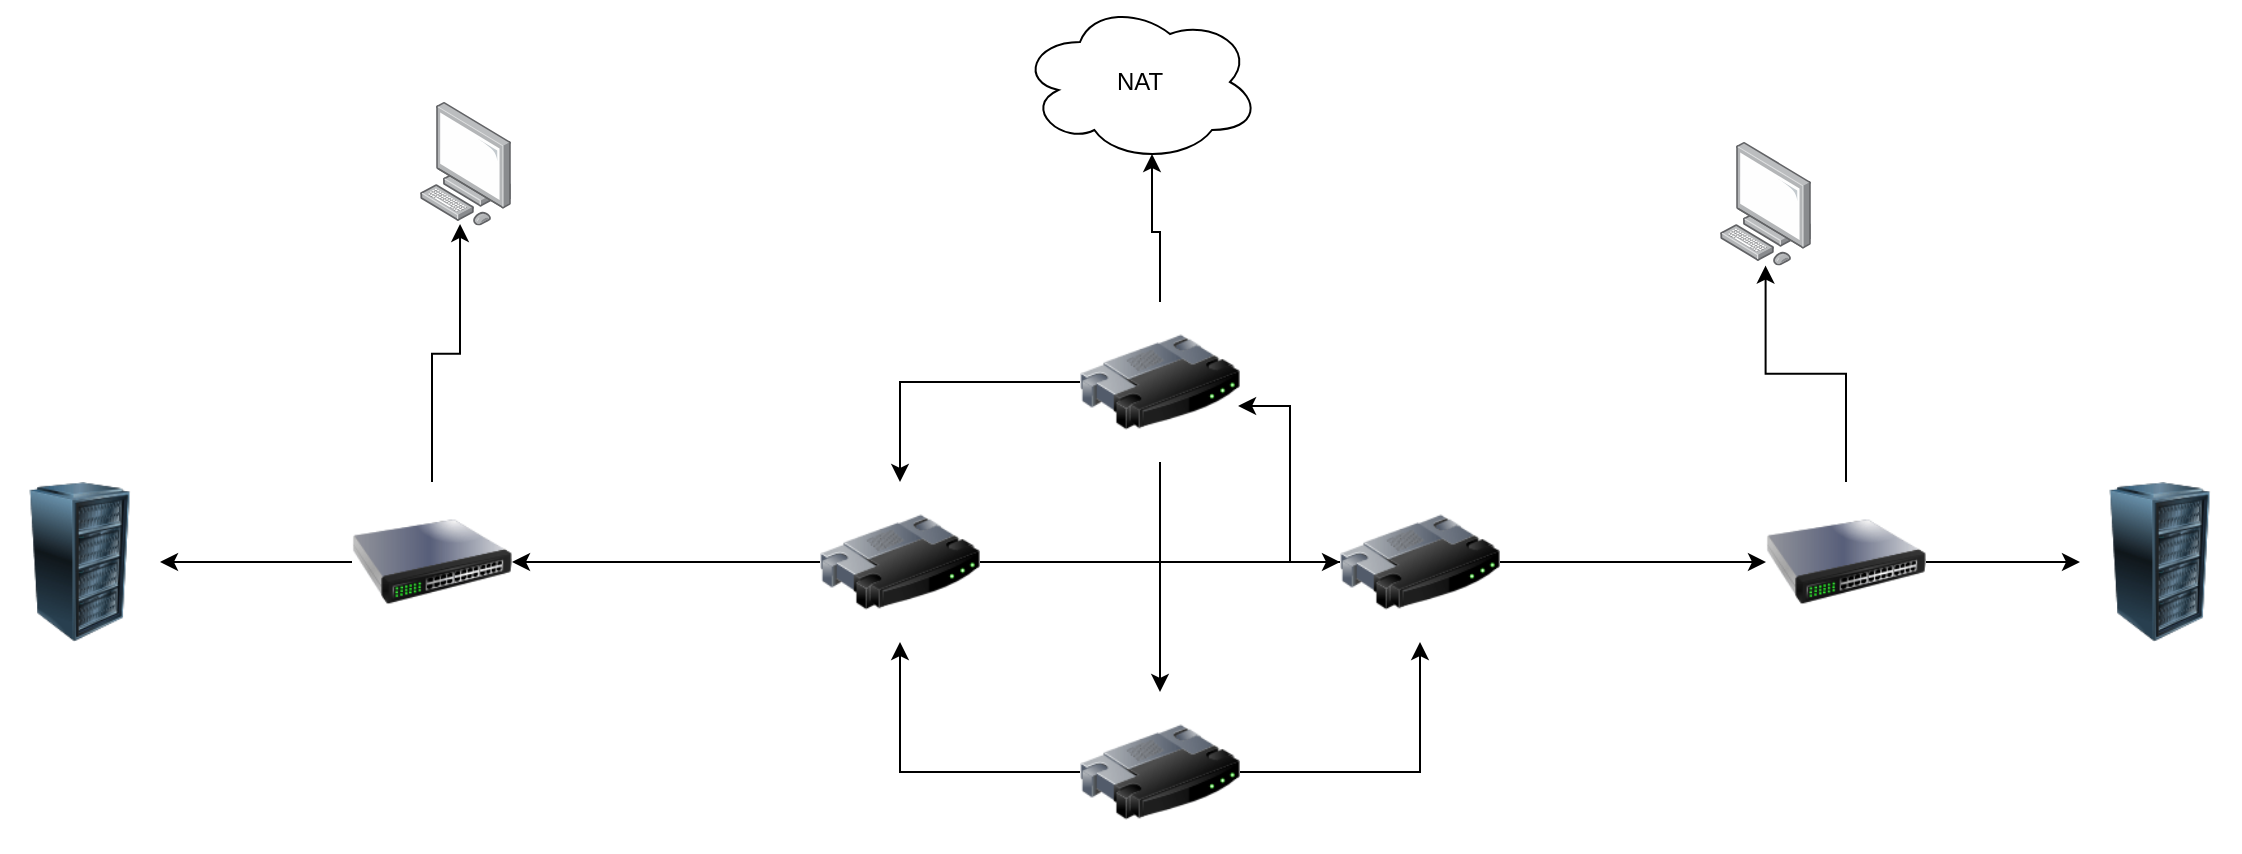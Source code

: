 <mxfile version="12.3.2" type="gitlab" pages="1">
  <diagram name="Page-1" id="c37626ed-c26b-45fb-9056-f9ebc6bb27b6">
    <mxGraphModel dx="1176" dy="805" grid="1" gridSize="10" guides="1" tooltips="1" connect="1" arrows="1" fold="1" page="1" pageScale="1" pageWidth="1400" pageHeight="850" background="#ffffff" math="0" shadow="0">
      <root>
        <mxCell id="0"/>
        <mxCell id="1" parent="0"/>
        <mxCell id="_vRwd4Q6oaDm9BluBOAR-1" value="&lt;div&gt;NAT&lt;/div&gt;" style="ellipse;shape=cloud;whiteSpace=wrap;html=1;" vertex="1" parent="1">
          <mxGeometry x="810" y="80" width="120" height="80" as="geometry"/>
        </mxCell>
        <mxCell id="_vRwd4Q6oaDm9BluBOAR-11" style="edgeStyle=orthogonalEdgeStyle;rounded=0;orthogonalLoop=1;jettySize=auto;html=1;entryX=0.55;entryY=0.95;entryDx=0;entryDy=0;entryPerimeter=0;" edge="1" parent="1" source="_vRwd4Q6oaDm9BluBOAR-2" target="_vRwd4Q6oaDm9BluBOAR-1">
          <mxGeometry relative="1" as="geometry"/>
        </mxCell>
        <mxCell id="_vRwd4Q6oaDm9BluBOAR-12" style="edgeStyle=orthogonalEdgeStyle;rounded=0;orthogonalLoop=1;jettySize=auto;html=1;" edge="1" parent="1" source="_vRwd4Q6oaDm9BluBOAR-2" target="_vRwd4Q6oaDm9BluBOAR-9">
          <mxGeometry relative="1" as="geometry"/>
        </mxCell>
        <mxCell id="_vRwd4Q6oaDm9BluBOAR-17" style="edgeStyle=orthogonalEdgeStyle;rounded=0;orthogonalLoop=1;jettySize=auto;html=1;" edge="1" parent="1" source="_vRwd4Q6oaDm9BluBOAR-2" target="_vRwd4Q6oaDm9BluBOAR-10">
          <mxGeometry relative="1" as="geometry"/>
        </mxCell>
        <mxCell id="_vRwd4Q6oaDm9BluBOAR-2" value="" style="image;html=1;labelBackgroundColor=#ffffff;image=img/lib/clip_art/networking/Router_128x128.png" vertex="1" parent="1">
          <mxGeometry x="840" y="230" width="80" height="80" as="geometry"/>
        </mxCell>
        <mxCell id="_vRwd4Q6oaDm9BluBOAR-15" style="edgeStyle=orthogonalEdgeStyle;rounded=0;orthogonalLoop=1;jettySize=auto;html=1;entryX=0.988;entryY=0.65;entryDx=0;entryDy=0;entryPerimeter=0;" edge="1" parent="1" source="_vRwd4Q6oaDm9BluBOAR-8" target="_vRwd4Q6oaDm9BluBOAR-2">
          <mxGeometry relative="1" as="geometry"/>
        </mxCell>
        <mxCell id="_vRwd4Q6oaDm9BluBOAR-22" style="edgeStyle=orthogonalEdgeStyle;rounded=0;orthogonalLoop=1;jettySize=auto;html=1;" edge="1" parent="1" source="_vRwd4Q6oaDm9BluBOAR-8" target="_vRwd4Q6oaDm9BluBOAR-21">
          <mxGeometry relative="1" as="geometry"/>
        </mxCell>
        <mxCell id="_vRwd4Q6oaDm9BluBOAR-8" value="" style="image;html=1;labelBackgroundColor=#ffffff;image=img/lib/clip_art/networking/Router_128x128.png" vertex="1" parent="1">
          <mxGeometry x="970" y="320" width="80" height="80" as="geometry"/>
        </mxCell>
        <mxCell id="_vRwd4Q6oaDm9BluBOAR-16" style="edgeStyle=orthogonalEdgeStyle;rounded=0;orthogonalLoop=1;jettySize=auto;html=1;" edge="1" parent="1" source="_vRwd4Q6oaDm9BluBOAR-9" target="_vRwd4Q6oaDm9BluBOAR-8">
          <mxGeometry relative="1" as="geometry"/>
        </mxCell>
        <mxCell id="_vRwd4Q6oaDm9BluBOAR-23" style="edgeStyle=orthogonalEdgeStyle;rounded=0;orthogonalLoop=1;jettySize=auto;html=1;" edge="1" parent="1" source="_vRwd4Q6oaDm9BluBOAR-9" target="_vRwd4Q6oaDm9BluBOAR-20">
          <mxGeometry relative="1" as="geometry"/>
        </mxCell>
        <mxCell id="_vRwd4Q6oaDm9BluBOAR-9" value="" style="image;html=1;labelBackgroundColor=#ffffff;image=img/lib/clip_art/networking/Router_128x128.png" vertex="1" parent="1">
          <mxGeometry x="710" y="320" width="80" height="80" as="geometry"/>
        </mxCell>
        <mxCell id="_vRwd4Q6oaDm9BluBOAR-13" style="edgeStyle=orthogonalEdgeStyle;rounded=0;orthogonalLoop=1;jettySize=auto;html=1;" edge="1" parent="1" source="_vRwd4Q6oaDm9BluBOAR-10" target="_vRwd4Q6oaDm9BluBOAR-9">
          <mxGeometry relative="1" as="geometry"/>
        </mxCell>
        <mxCell id="_vRwd4Q6oaDm9BluBOAR-14" style="edgeStyle=orthogonalEdgeStyle;rounded=0;orthogonalLoop=1;jettySize=auto;html=1;" edge="1" parent="1" source="_vRwd4Q6oaDm9BluBOAR-10" target="_vRwd4Q6oaDm9BluBOAR-8">
          <mxGeometry relative="1" as="geometry"/>
        </mxCell>
        <mxCell id="_vRwd4Q6oaDm9BluBOAR-10" value="" style="image;html=1;labelBackgroundColor=#ffffff;image=img/lib/clip_art/networking/Router_128x128.png" vertex="1" parent="1">
          <mxGeometry x="840" y="425" width="80" height="80" as="geometry"/>
        </mxCell>
        <mxCell id="_vRwd4Q6oaDm9BluBOAR-18" value="" style="points=[];aspect=fixed;html=1;align=center;shadow=0;dashed=0;image;image=img/lib/allied_telesis/computer_and_terminals/Personal_Computer.svg;" vertex="1" parent="1">
          <mxGeometry x="510" y="130" width="45.6" height="61.8" as="geometry"/>
        </mxCell>
        <mxCell id="_vRwd4Q6oaDm9BluBOAR-19" value="" style="points=[];aspect=fixed;html=1;align=center;shadow=0;dashed=0;image;image=img/lib/allied_telesis/computer_and_terminals/Personal_Computer.svg;" vertex="1" parent="1">
          <mxGeometry x="1160" y="150" width="45.6" height="61.8" as="geometry"/>
        </mxCell>
        <mxCell id="_vRwd4Q6oaDm9BluBOAR-24" style="edgeStyle=orthogonalEdgeStyle;rounded=0;orthogonalLoop=1;jettySize=auto;html=1;entryX=0.439;entryY=0.987;entryDx=0;entryDy=0;entryPerimeter=0;" edge="1" parent="1" source="_vRwd4Q6oaDm9BluBOAR-20" target="_vRwd4Q6oaDm9BluBOAR-18">
          <mxGeometry relative="1" as="geometry"/>
        </mxCell>
        <mxCell id="_vRwd4Q6oaDm9BluBOAR-30" style="edgeStyle=orthogonalEdgeStyle;rounded=0;orthogonalLoop=1;jettySize=auto;html=1;" edge="1" parent="1" source="_vRwd4Q6oaDm9BluBOAR-20" target="_vRwd4Q6oaDm9BluBOAR-27">
          <mxGeometry relative="1" as="geometry"/>
        </mxCell>
        <mxCell id="_vRwd4Q6oaDm9BluBOAR-20" value="" style="image;html=1;labelBackgroundColor=#ffffff;image=img/lib/clip_art/networking/Switch_128x128.png" vertex="1" parent="1">
          <mxGeometry x="476" y="320" width="80" height="80" as="geometry"/>
        </mxCell>
        <mxCell id="_vRwd4Q6oaDm9BluBOAR-25" style="edgeStyle=orthogonalEdgeStyle;rounded=0;orthogonalLoop=1;jettySize=auto;html=1;" edge="1" parent="1" source="_vRwd4Q6oaDm9BluBOAR-21" target="_vRwd4Q6oaDm9BluBOAR-19">
          <mxGeometry relative="1" as="geometry"/>
        </mxCell>
        <mxCell id="_vRwd4Q6oaDm9BluBOAR-29" style="edgeStyle=orthogonalEdgeStyle;rounded=0;orthogonalLoop=1;jettySize=auto;html=1;" edge="1" parent="1" source="_vRwd4Q6oaDm9BluBOAR-21" target="_vRwd4Q6oaDm9BluBOAR-28">
          <mxGeometry relative="1" as="geometry"/>
        </mxCell>
        <mxCell id="_vRwd4Q6oaDm9BluBOAR-21" value="" style="image;html=1;labelBackgroundColor=#ffffff;image=img/lib/clip_art/networking/Switch_128x128.png" vertex="1" parent="1">
          <mxGeometry x="1183" y="320" width="80" height="80" as="geometry"/>
        </mxCell>
        <mxCell id="_vRwd4Q6oaDm9BluBOAR-27" value="" style="image;html=1;labelBackgroundColor=#ffffff;image=img/lib/clip_art/computers/Server_Rack_128x128.png" vertex="1" parent="1">
          <mxGeometry x="300" y="320" width="80" height="80" as="geometry"/>
        </mxCell>
        <mxCell id="_vRwd4Q6oaDm9BluBOAR-28" value="" style="image;html=1;labelBackgroundColor=#ffffff;image=img/lib/clip_art/computers/Server_Rack_128x128.png" vertex="1" parent="1">
          <mxGeometry x="1340" y="320" width="80" height="80" as="geometry"/>
        </mxCell>
      </root>
    </mxGraphModel>
  </diagram>
</mxfile>
